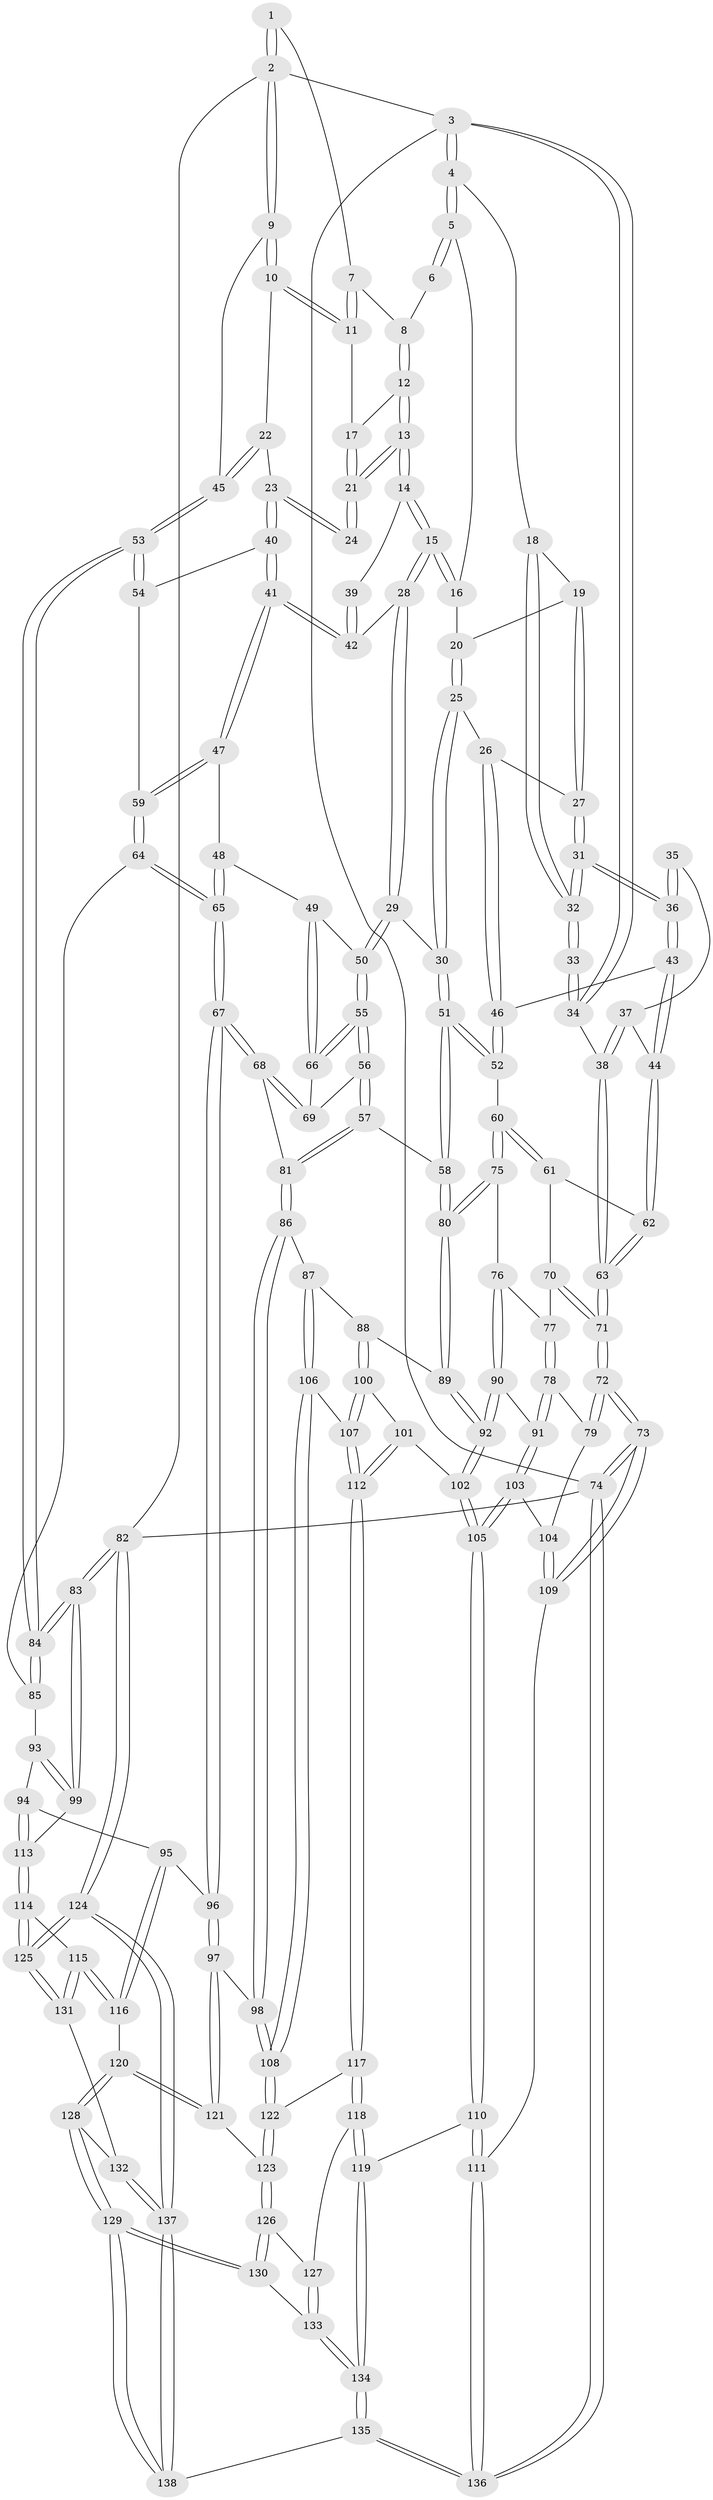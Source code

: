 // coarse degree distribution, {4: 0.2898550724637681, 3: 0.5507246376811594, 2: 0.08695652173913043, 5: 0.057971014492753624, 6: 0.014492753623188406}
// Generated by graph-tools (version 1.1) at 2025/54/03/04/25 22:54:45]
// undirected, 138 vertices, 342 edges
graph export_dot {
  node [color=gray90,style=filled];
  1 [pos="+0.9495169258492616+0"];
  2 [pos="+1+0"];
  3 [pos="+0+0"];
  4 [pos="+0+0"];
  5 [pos="+0.4421599633513864+0"];
  6 [pos="+0.6484286333979018+0"];
  7 [pos="+0.8624190622163318+0"];
  8 [pos="+0.715072998937269+0.03536630980647436"];
  9 [pos="+1+0.11847151991935591"];
  10 [pos="+0.879531673951334+0.08031202340728559"];
  11 [pos="+0.8562665986839942+0.05438376815427478"];
  12 [pos="+0.715272247481374+0.0548165901327478"];
  13 [pos="+0.6810847294555272+0.13138200557078433"];
  14 [pos="+0.673423064779145+0.1394610530617295"];
  15 [pos="+0.664545469201614+0.14540757903756477"];
  16 [pos="+0.4408164294722864+0"];
  17 [pos="+0.8526098323942806+0.05645991045135378"];
  18 [pos="+0.20569354384486688+0.08484937760214281"];
  19 [pos="+0.36857613949717727+0"];
  20 [pos="+0.4178113222700665+0"];
  21 [pos="+0.8022147138649569+0.11319268511039117"];
  22 [pos="+0.8926504188212209+0.1984350620708311"];
  23 [pos="+0.8622669942022428+0.2190589068248728"];
  24 [pos="+0.8179620108247768+0.1767731989663153"];
  25 [pos="+0.46016479223899986+0.1769031937262153"];
  26 [pos="+0.4340844206406364+0.18523127387713356"];
  27 [pos="+0.2931616515156768+0.17017311807951965"];
  28 [pos="+0.6522018036741645+0.1719599611746104"];
  29 [pos="+0.6169112060754904+0.21071975089110412"];
  30 [pos="+0.4803177498826958+0.19593875433269578"];
  31 [pos="+0.20352207727604496+0.2174820578180054"];
  32 [pos="+0.19177558941790757+0.12162790477105026"];
  33 [pos="+0.07620146142644882+0.07813252586999522"];
  34 [pos="+0+0"];
  35 [pos="+0.097974899582188+0.15434688979914332"];
  36 [pos="+0.20247055635406525+0.2204145238248503"];
  37 [pos="+0+0.15378134943969365"];
  38 [pos="+0+0"];
  39 [pos="+0.7731427266066351+0.17328001471487683"];
  40 [pos="+0.8552458934516505+0.2326439794881503"];
  41 [pos="+0.8135493203972488+0.2712520611333618"];
  42 [pos="+0.7760893725355573+0.2427235336885544"];
  43 [pos="+0.20119357484544761+0.22751151331319203"];
  44 [pos="+0.13884049789295788+0.27963045963838806"];
  45 [pos="+1+0.2151318920819481"];
  46 [pos="+0.3024591288873548+0.29713981394866607"];
  47 [pos="+0.797412858418933+0.3191341384687552"];
  48 [pos="+0.7011859823700863+0.3307327571751007"];
  49 [pos="+0.6941270008542625+0.3301374579784524"];
  50 [pos="+0.6182002037174448+0.21605128892639325"];
  51 [pos="+0.44246021658978224+0.39833624243914906"];
  52 [pos="+0.336649935223078+0.3643882003410157"];
  53 [pos="+1+0.24108021092538912"];
  54 [pos="+0.9188027673054621+0.3057923448342238"];
  55 [pos="+0.5404681773279364+0.4057092709460614"];
  56 [pos="+0.5373095618252626+0.40946508356121314"];
  57 [pos="+0.49314501569746766+0.43618541456988236"];
  58 [pos="+0.45870742064200626+0.41963023569546243"];
  59 [pos="+0.8662761725428493+0.432391383078"];
  60 [pos="+0.2629844125383538+0.42739059173552013"];
  61 [pos="+0.14697814969979936+0.37134757339733643"];
  62 [pos="+0.13592110508122268+0.28521366659886166"];
  63 [pos="+0+0.37778106557236113"];
  64 [pos="+0.8699723275458151+0.44406347296516735"];
  65 [pos="+0.7805729789825634+0.4942618623014086"];
  66 [pos="+0.6902757481208395+0.3361599291320036"];
  67 [pos="+0.7498114911640174+0.5182480228764358"];
  68 [pos="+0.6989466436916966+0.4773120605356611"];
  69 [pos="+0.6742563074216792+0.4330660842879323"];
  70 [pos="+0.13299825888432373+0.39759615694227524"];
  71 [pos="+0+0.5013678822225328"];
  72 [pos="+0+0.5034992749780558"];
  73 [pos="+0+0.7577133786501357"];
  74 [pos="+0+1"];
  75 [pos="+0.25637479163990645+0.49941983313534066"];
  76 [pos="+0.23555228481672036+0.5112830552554658"];
  77 [pos="+0.13544672061101248+0.44689547809938035"];
  78 [pos="+0.08177347476010575+0.5603450132820057"];
  79 [pos="+0.07641278380883743+0.5611069348714827"];
  80 [pos="+0.33752546296872216+0.544807693362112"];
  81 [pos="+0.5211895032545405+0.5001278872079757"];
  82 [pos="+1+1"];
  83 [pos="+1+0.6831895184626541"];
  84 [pos="+1+0.38080573626999603"];
  85 [pos="+0.9122580532104604+0.45962201878097586"];
  86 [pos="+0.5308069101814487+0.5563389943093345"];
  87 [pos="+0.44840993863849266+0.6137462785683131"];
  88 [pos="+0.3458769158777717+0.5835302385632452"];
  89 [pos="+0.34440520387342266+0.5804730108645962"];
  90 [pos="+0.17103891322677472+0.5890951065571554"];
  91 [pos="+0.17012770440628516+0.5889077053277575"];
  92 [pos="+0.19156619480706816+0.6200592657042955"];
  93 [pos="+0.9263175885683956+0.5862508054070716"];
  94 [pos="+0.8048837113031161+0.6521509686098499"];
  95 [pos="+0.7728596112282609+0.6465059999150667"];
  96 [pos="+0.7207784579494949+0.6218939864382512"];
  97 [pos="+0.6521160019971494+0.6595909494811466"];
  98 [pos="+0.6428214725493367+0.6585744202218907"];
  99 [pos="+1+0.6841177391343221"];
  100 [pos="+0.3319601375667046+0.6345833247117736"];
  101 [pos="+0.23583956910632364+0.6731121007002348"];
  102 [pos="+0.21071258358326075+0.6746722800213758"];
  103 [pos="+0.10520924211108043+0.6845560721585122"];
  104 [pos="+0.07266387938679365+0.690112994458592"];
  105 [pos="+0.1995562208323684+0.7093173708203894"];
  106 [pos="+0.44150830184907913+0.6715097399127692"];
  107 [pos="+0.36737584327241035+0.7257751880025426"];
  108 [pos="+0.5324450488354354+0.7453800203724342"];
  109 [pos="+0.026806132962873465+0.7657812722301177"];
  110 [pos="+0.1895460419201545+0.8174966520328363"];
  111 [pos="+0.1592939649814022+0.8330169761851887"];
  112 [pos="+0.3624821324970338+0.7422526246429688"];
  113 [pos="+0.9191429179937822+0.7521230498809166"];
  114 [pos="+0.907882884457342+0.7808479076315423"];
  115 [pos="+0.8223989049602702+0.8405935182820817"];
  116 [pos="+0.8122286277175601+0.8369491840815904"];
  117 [pos="+0.36168224419508843+0.7624343781354422"];
  118 [pos="+0.3313679508420083+0.8054112530031815"];
  119 [pos="+0.23620841623134733+0.8266722229803283"];
  120 [pos="+0.7063014980489641+0.831946222419473"];
  121 [pos="+0.6962638445095632+0.8161700127515104"];
  122 [pos="+0.5123348496824758+0.7903775840861476"];
  123 [pos="+0.5189121622645073+0.8347544554993392"];
  124 [pos="+1+1"];
  125 [pos="+1+1"];
  126 [pos="+0.5125464962329848+0.8762166432473846"];
  127 [pos="+0.3797038873667522+0.870863053995675"];
  128 [pos="+0.6794580831332281+0.8946800426076419"];
  129 [pos="+0.5794554923967475+0.9787557857104605"];
  130 [pos="+0.5185348820864291+0.8925325891196394"];
  131 [pos="+0.8283022626100958+0.8633993582616261"];
  132 [pos="+0.7738617906747197+0.9802452166574606"];
  133 [pos="+0.3587111415465188+0.9909490759983033"];
  134 [pos="+0.33432609503755895+1"];
  135 [pos="+0.31454063004712257+1"];
  136 [pos="+0+1"];
  137 [pos="+0.8253927522830352+1"];
  138 [pos="+0.5741822492479469+1"];
  1 -- 2;
  1 -- 2;
  1 -- 7;
  2 -- 3;
  2 -- 9;
  2 -- 9;
  2 -- 82;
  3 -- 4;
  3 -- 4;
  3 -- 34;
  3 -- 34;
  3 -- 74;
  4 -- 5;
  4 -- 5;
  4 -- 18;
  5 -- 6;
  5 -- 6;
  5 -- 16;
  6 -- 8;
  7 -- 8;
  7 -- 11;
  7 -- 11;
  8 -- 12;
  8 -- 12;
  9 -- 10;
  9 -- 10;
  9 -- 45;
  10 -- 11;
  10 -- 11;
  10 -- 22;
  11 -- 17;
  12 -- 13;
  12 -- 13;
  12 -- 17;
  13 -- 14;
  13 -- 14;
  13 -- 21;
  13 -- 21;
  14 -- 15;
  14 -- 15;
  14 -- 39;
  15 -- 16;
  15 -- 16;
  15 -- 28;
  15 -- 28;
  16 -- 20;
  17 -- 21;
  17 -- 21;
  18 -- 19;
  18 -- 32;
  18 -- 32;
  19 -- 20;
  19 -- 27;
  19 -- 27;
  20 -- 25;
  20 -- 25;
  21 -- 24;
  21 -- 24;
  22 -- 23;
  22 -- 45;
  22 -- 45;
  23 -- 24;
  23 -- 24;
  23 -- 40;
  23 -- 40;
  25 -- 26;
  25 -- 30;
  25 -- 30;
  26 -- 27;
  26 -- 46;
  26 -- 46;
  27 -- 31;
  27 -- 31;
  28 -- 29;
  28 -- 29;
  28 -- 42;
  29 -- 30;
  29 -- 50;
  29 -- 50;
  30 -- 51;
  30 -- 51;
  31 -- 32;
  31 -- 32;
  31 -- 36;
  31 -- 36;
  32 -- 33;
  32 -- 33;
  33 -- 34;
  33 -- 34;
  34 -- 38;
  35 -- 36;
  35 -- 36;
  35 -- 37;
  36 -- 43;
  36 -- 43;
  37 -- 38;
  37 -- 38;
  37 -- 44;
  38 -- 63;
  38 -- 63;
  39 -- 42;
  39 -- 42;
  40 -- 41;
  40 -- 41;
  40 -- 54;
  41 -- 42;
  41 -- 42;
  41 -- 47;
  41 -- 47;
  43 -- 44;
  43 -- 44;
  43 -- 46;
  44 -- 62;
  44 -- 62;
  45 -- 53;
  45 -- 53;
  46 -- 52;
  46 -- 52;
  47 -- 48;
  47 -- 59;
  47 -- 59;
  48 -- 49;
  48 -- 65;
  48 -- 65;
  49 -- 50;
  49 -- 66;
  49 -- 66;
  50 -- 55;
  50 -- 55;
  51 -- 52;
  51 -- 52;
  51 -- 58;
  51 -- 58;
  52 -- 60;
  53 -- 54;
  53 -- 54;
  53 -- 84;
  53 -- 84;
  54 -- 59;
  55 -- 56;
  55 -- 56;
  55 -- 66;
  55 -- 66;
  56 -- 57;
  56 -- 57;
  56 -- 69;
  57 -- 58;
  57 -- 81;
  57 -- 81;
  58 -- 80;
  58 -- 80;
  59 -- 64;
  59 -- 64;
  60 -- 61;
  60 -- 61;
  60 -- 75;
  60 -- 75;
  61 -- 62;
  61 -- 70;
  62 -- 63;
  62 -- 63;
  63 -- 71;
  63 -- 71;
  64 -- 65;
  64 -- 65;
  64 -- 85;
  65 -- 67;
  65 -- 67;
  66 -- 69;
  67 -- 68;
  67 -- 68;
  67 -- 96;
  67 -- 96;
  68 -- 69;
  68 -- 69;
  68 -- 81;
  70 -- 71;
  70 -- 71;
  70 -- 77;
  71 -- 72;
  71 -- 72;
  72 -- 73;
  72 -- 73;
  72 -- 79;
  72 -- 79;
  73 -- 74;
  73 -- 74;
  73 -- 109;
  73 -- 109;
  74 -- 136;
  74 -- 136;
  74 -- 82;
  75 -- 76;
  75 -- 80;
  75 -- 80;
  76 -- 77;
  76 -- 90;
  76 -- 90;
  77 -- 78;
  77 -- 78;
  78 -- 79;
  78 -- 91;
  78 -- 91;
  79 -- 104;
  80 -- 89;
  80 -- 89;
  81 -- 86;
  81 -- 86;
  82 -- 83;
  82 -- 83;
  82 -- 124;
  82 -- 124;
  83 -- 84;
  83 -- 84;
  83 -- 99;
  83 -- 99;
  84 -- 85;
  84 -- 85;
  85 -- 93;
  86 -- 87;
  86 -- 98;
  86 -- 98;
  87 -- 88;
  87 -- 106;
  87 -- 106;
  88 -- 89;
  88 -- 100;
  88 -- 100;
  89 -- 92;
  89 -- 92;
  90 -- 91;
  90 -- 92;
  90 -- 92;
  91 -- 103;
  91 -- 103;
  92 -- 102;
  92 -- 102;
  93 -- 94;
  93 -- 99;
  93 -- 99;
  94 -- 95;
  94 -- 113;
  94 -- 113;
  95 -- 96;
  95 -- 116;
  95 -- 116;
  96 -- 97;
  96 -- 97;
  97 -- 98;
  97 -- 121;
  97 -- 121;
  98 -- 108;
  98 -- 108;
  99 -- 113;
  100 -- 101;
  100 -- 107;
  100 -- 107;
  101 -- 102;
  101 -- 112;
  101 -- 112;
  102 -- 105;
  102 -- 105;
  103 -- 104;
  103 -- 105;
  103 -- 105;
  104 -- 109;
  104 -- 109;
  105 -- 110;
  105 -- 110;
  106 -- 107;
  106 -- 108;
  106 -- 108;
  107 -- 112;
  107 -- 112;
  108 -- 122;
  108 -- 122;
  109 -- 111;
  110 -- 111;
  110 -- 111;
  110 -- 119;
  111 -- 136;
  111 -- 136;
  112 -- 117;
  112 -- 117;
  113 -- 114;
  113 -- 114;
  114 -- 115;
  114 -- 125;
  114 -- 125;
  115 -- 116;
  115 -- 116;
  115 -- 131;
  115 -- 131;
  116 -- 120;
  117 -- 118;
  117 -- 118;
  117 -- 122;
  118 -- 119;
  118 -- 119;
  118 -- 127;
  119 -- 134;
  119 -- 134;
  120 -- 121;
  120 -- 121;
  120 -- 128;
  120 -- 128;
  121 -- 123;
  122 -- 123;
  122 -- 123;
  123 -- 126;
  123 -- 126;
  124 -- 125;
  124 -- 125;
  124 -- 137;
  124 -- 137;
  125 -- 131;
  125 -- 131;
  126 -- 127;
  126 -- 130;
  126 -- 130;
  127 -- 133;
  127 -- 133;
  128 -- 129;
  128 -- 129;
  128 -- 132;
  129 -- 130;
  129 -- 130;
  129 -- 138;
  129 -- 138;
  130 -- 133;
  131 -- 132;
  132 -- 137;
  132 -- 137;
  133 -- 134;
  133 -- 134;
  134 -- 135;
  134 -- 135;
  135 -- 136;
  135 -- 136;
  135 -- 138;
  137 -- 138;
  137 -- 138;
}
